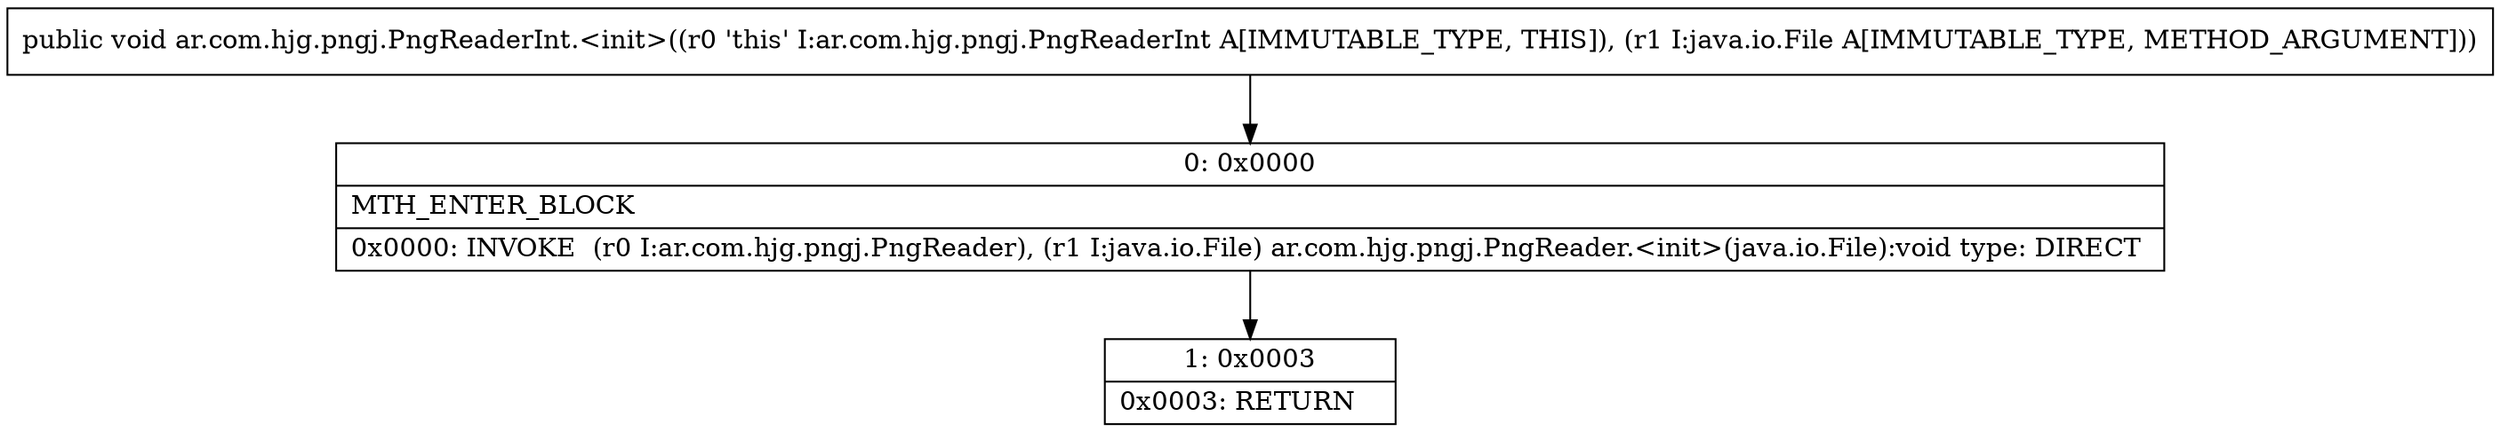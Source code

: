 digraph "CFG forar.com.hjg.pngj.PngReaderInt.\<init\>(Ljava\/io\/File;)V" {
Node_0 [shape=record,label="{0\:\ 0x0000|MTH_ENTER_BLOCK\l|0x0000: INVOKE  (r0 I:ar.com.hjg.pngj.PngReader), (r1 I:java.io.File) ar.com.hjg.pngj.PngReader.\<init\>(java.io.File):void type: DIRECT \l}"];
Node_1 [shape=record,label="{1\:\ 0x0003|0x0003: RETURN   \l}"];
MethodNode[shape=record,label="{public void ar.com.hjg.pngj.PngReaderInt.\<init\>((r0 'this' I:ar.com.hjg.pngj.PngReaderInt A[IMMUTABLE_TYPE, THIS]), (r1 I:java.io.File A[IMMUTABLE_TYPE, METHOD_ARGUMENT])) }"];
MethodNode -> Node_0;
Node_0 -> Node_1;
}

